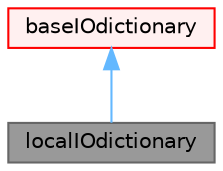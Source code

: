digraph "localIOdictionary"
{
 // LATEX_PDF_SIZE
  bgcolor="transparent";
  edge [fontname=Helvetica,fontsize=10,labelfontname=Helvetica,labelfontsize=10];
  node [fontname=Helvetica,fontsize=10,shape=box,height=0.2,width=0.4];
  Node1 [id="Node000001",label="localIOdictionary",height=0.2,width=0.4,color="gray40", fillcolor="grey60", style="filled", fontcolor="black",tooltip="localIOdictionary is derived from IOdictionary but excludes parallel master reading."];
  Node2 -> Node1 [id="edge1_Node000001_Node000002",dir="back",color="steelblue1",style="solid",tooltip=" "];
  Node2 [id="Node000002",label="baseIOdictionary",height=0.2,width=0.4,color="red", fillcolor="#FFF0F0", style="filled",URL="$classFoam_1_1baseIOdictionary.html",tooltip="baseIOdictionary is derived from dictionary and IOobject to give the dictionary automatic IO function..."];
}
